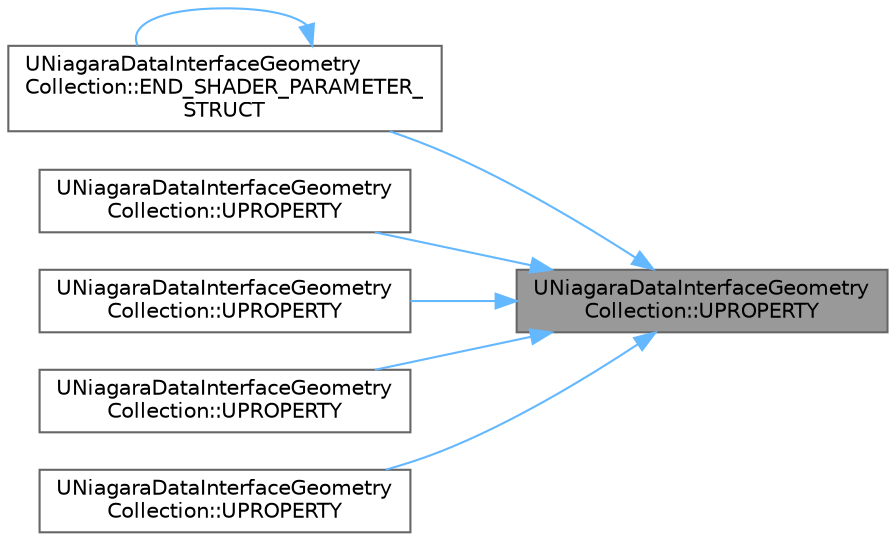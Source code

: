 digraph "UNiagaraDataInterfaceGeometryCollection::UPROPERTY"
{
 // INTERACTIVE_SVG=YES
 // LATEX_PDF_SIZE
  bgcolor="transparent";
  edge [fontname=Helvetica,fontsize=10,labelfontname=Helvetica,labelfontsize=10];
  node [fontname=Helvetica,fontsize=10,shape=box,height=0.2,width=0.4];
  rankdir="RL";
  Node1 [id="Node000001",label="UNiagaraDataInterfaceGeometry\lCollection::UPROPERTY",height=0.2,width=0.4,color="gray40", fillcolor="grey60", style="filled", fontcolor="black",tooltip="GeometryCollection used to sample from when not overridden by a source actor from the scene."];
  Node1 -> Node2 [id="edge1_Node000001_Node000002",dir="back",color="steelblue1",style="solid",tooltip=" "];
  Node2 [id="Node000002",label="UNiagaraDataInterfaceGeometry\lCollection::END_SHADER_PARAMETER_\lSTRUCT",height=0.2,width=0.4,color="grey40", fillcolor="white", style="filled",URL="$de/d00/classUNiagaraDataInterfaceGeometryCollection.html#a0fe5eb81bc67649f2c272c5c2d42c247",tooltip="Controls how to retrieve the Skeletal Mesh Component to attach to."];
  Node2 -> Node2 [id="edge2_Node000002_Node000002",dir="back",color="steelblue1",style="solid",tooltip=" "];
  Node1 -> Node3 [id="edge3_Node000001_Node000003",dir="back",color="steelblue1",style="solid",tooltip=" "];
  Node3 [id="Node000003",label="UNiagaraDataInterfaceGeometry\lCollection::UPROPERTY",height=0.2,width=0.4,color="grey40", fillcolor="white", style="filled",URL="$de/d00/classUNiagaraDataInterfaceGeometryCollection.html#a814f6560846752659fd3afe9faf92624",tooltip=" "];
  Node1 -> Node4 [id="edge4_Node000001_Node000004",dir="back",color="steelblue1",style="solid",tooltip=" "];
  Node4 [id="Node000004",label="UNiagaraDataInterfaceGeometry\lCollection::UPROPERTY",height=0.2,width=0.4,color="grey40", fillcolor="white", style="filled",URL="$de/d00/classUNiagaraDataInterfaceGeometryCollection.html#af1eadbe79eff129c25067619af0d80c4",tooltip="The source component from which to sample."];
  Node1 -> Node5 [id="edge5_Node000001_Node000005",dir="back",color="steelblue1",style="solid",tooltip=" "];
  Node5 [id="Node000005",label="UNiagaraDataInterfaceGeometry\lCollection::UPROPERTY",height=0.2,width=0.4,color="grey40", fillcolor="white", style="filled",URL="$de/d00/classUNiagaraDataInterfaceGeometryCollection.html#aa90307dbbfc97071731f3ae1555745b3",tooltip="Reference to a user parameter if we're reading one."];
  Node1 -> Node6 [id="edge6_Node000001_Node000006",dir="back",color="steelblue1",style="solid",tooltip=" "];
  Node6 [id="Node000006",label="UNiagaraDataInterfaceGeometry\lCollection::UPROPERTY",height=0.2,width=0.4,color="grey40", fillcolor="white", style="filled",URL="$de/d00/classUNiagaraDataInterfaceGeometryCollection.html#a12a9adf43bb39c4f87acbf21c6a08f51",tooltip="The source actor from which to sample."];
}
